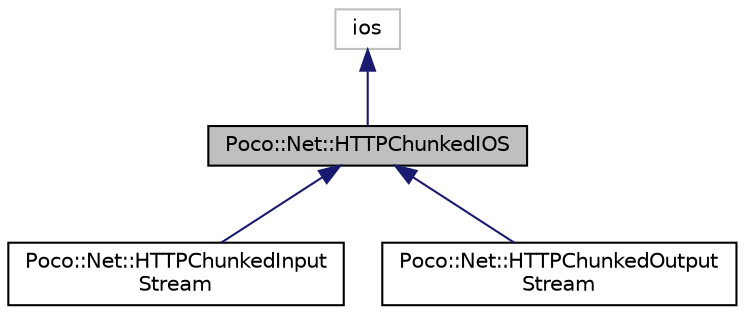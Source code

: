digraph "Poco::Net::HTTPChunkedIOS"
{
 // LATEX_PDF_SIZE
  edge [fontname="Helvetica",fontsize="10",labelfontname="Helvetica",labelfontsize="10"];
  node [fontname="Helvetica",fontsize="10",shape=record];
  Node1 [label="Poco::Net::HTTPChunkedIOS",height=0.2,width=0.4,color="black", fillcolor="grey75", style="filled", fontcolor="black",tooltip="The base class for HTTPInputStream."];
  Node2 -> Node1 [dir="back",color="midnightblue",fontsize="10",style="solid",fontname="Helvetica"];
  Node2 [label="ios",height=0.2,width=0.4,color="grey75", fillcolor="white", style="filled",tooltip=" "];
  Node1 -> Node3 [dir="back",color="midnightblue",fontsize="10",style="solid",fontname="Helvetica"];
  Node3 [label="Poco::Net::HTTPChunkedInput\lStream",height=0.2,width=0.4,color="black", fillcolor="white", style="filled",URL="$classPoco_1_1Net_1_1HTTPChunkedInputStream.html",tooltip="This class is for internal use by HTTPSession only."];
  Node1 -> Node4 [dir="back",color="midnightblue",fontsize="10",style="solid",fontname="Helvetica"];
  Node4 [label="Poco::Net::HTTPChunkedOutput\lStream",height=0.2,width=0.4,color="black", fillcolor="white", style="filled",URL="$classPoco_1_1Net_1_1HTTPChunkedOutputStream.html",tooltip="This class is for internal use by HTTPSession only."];
}
